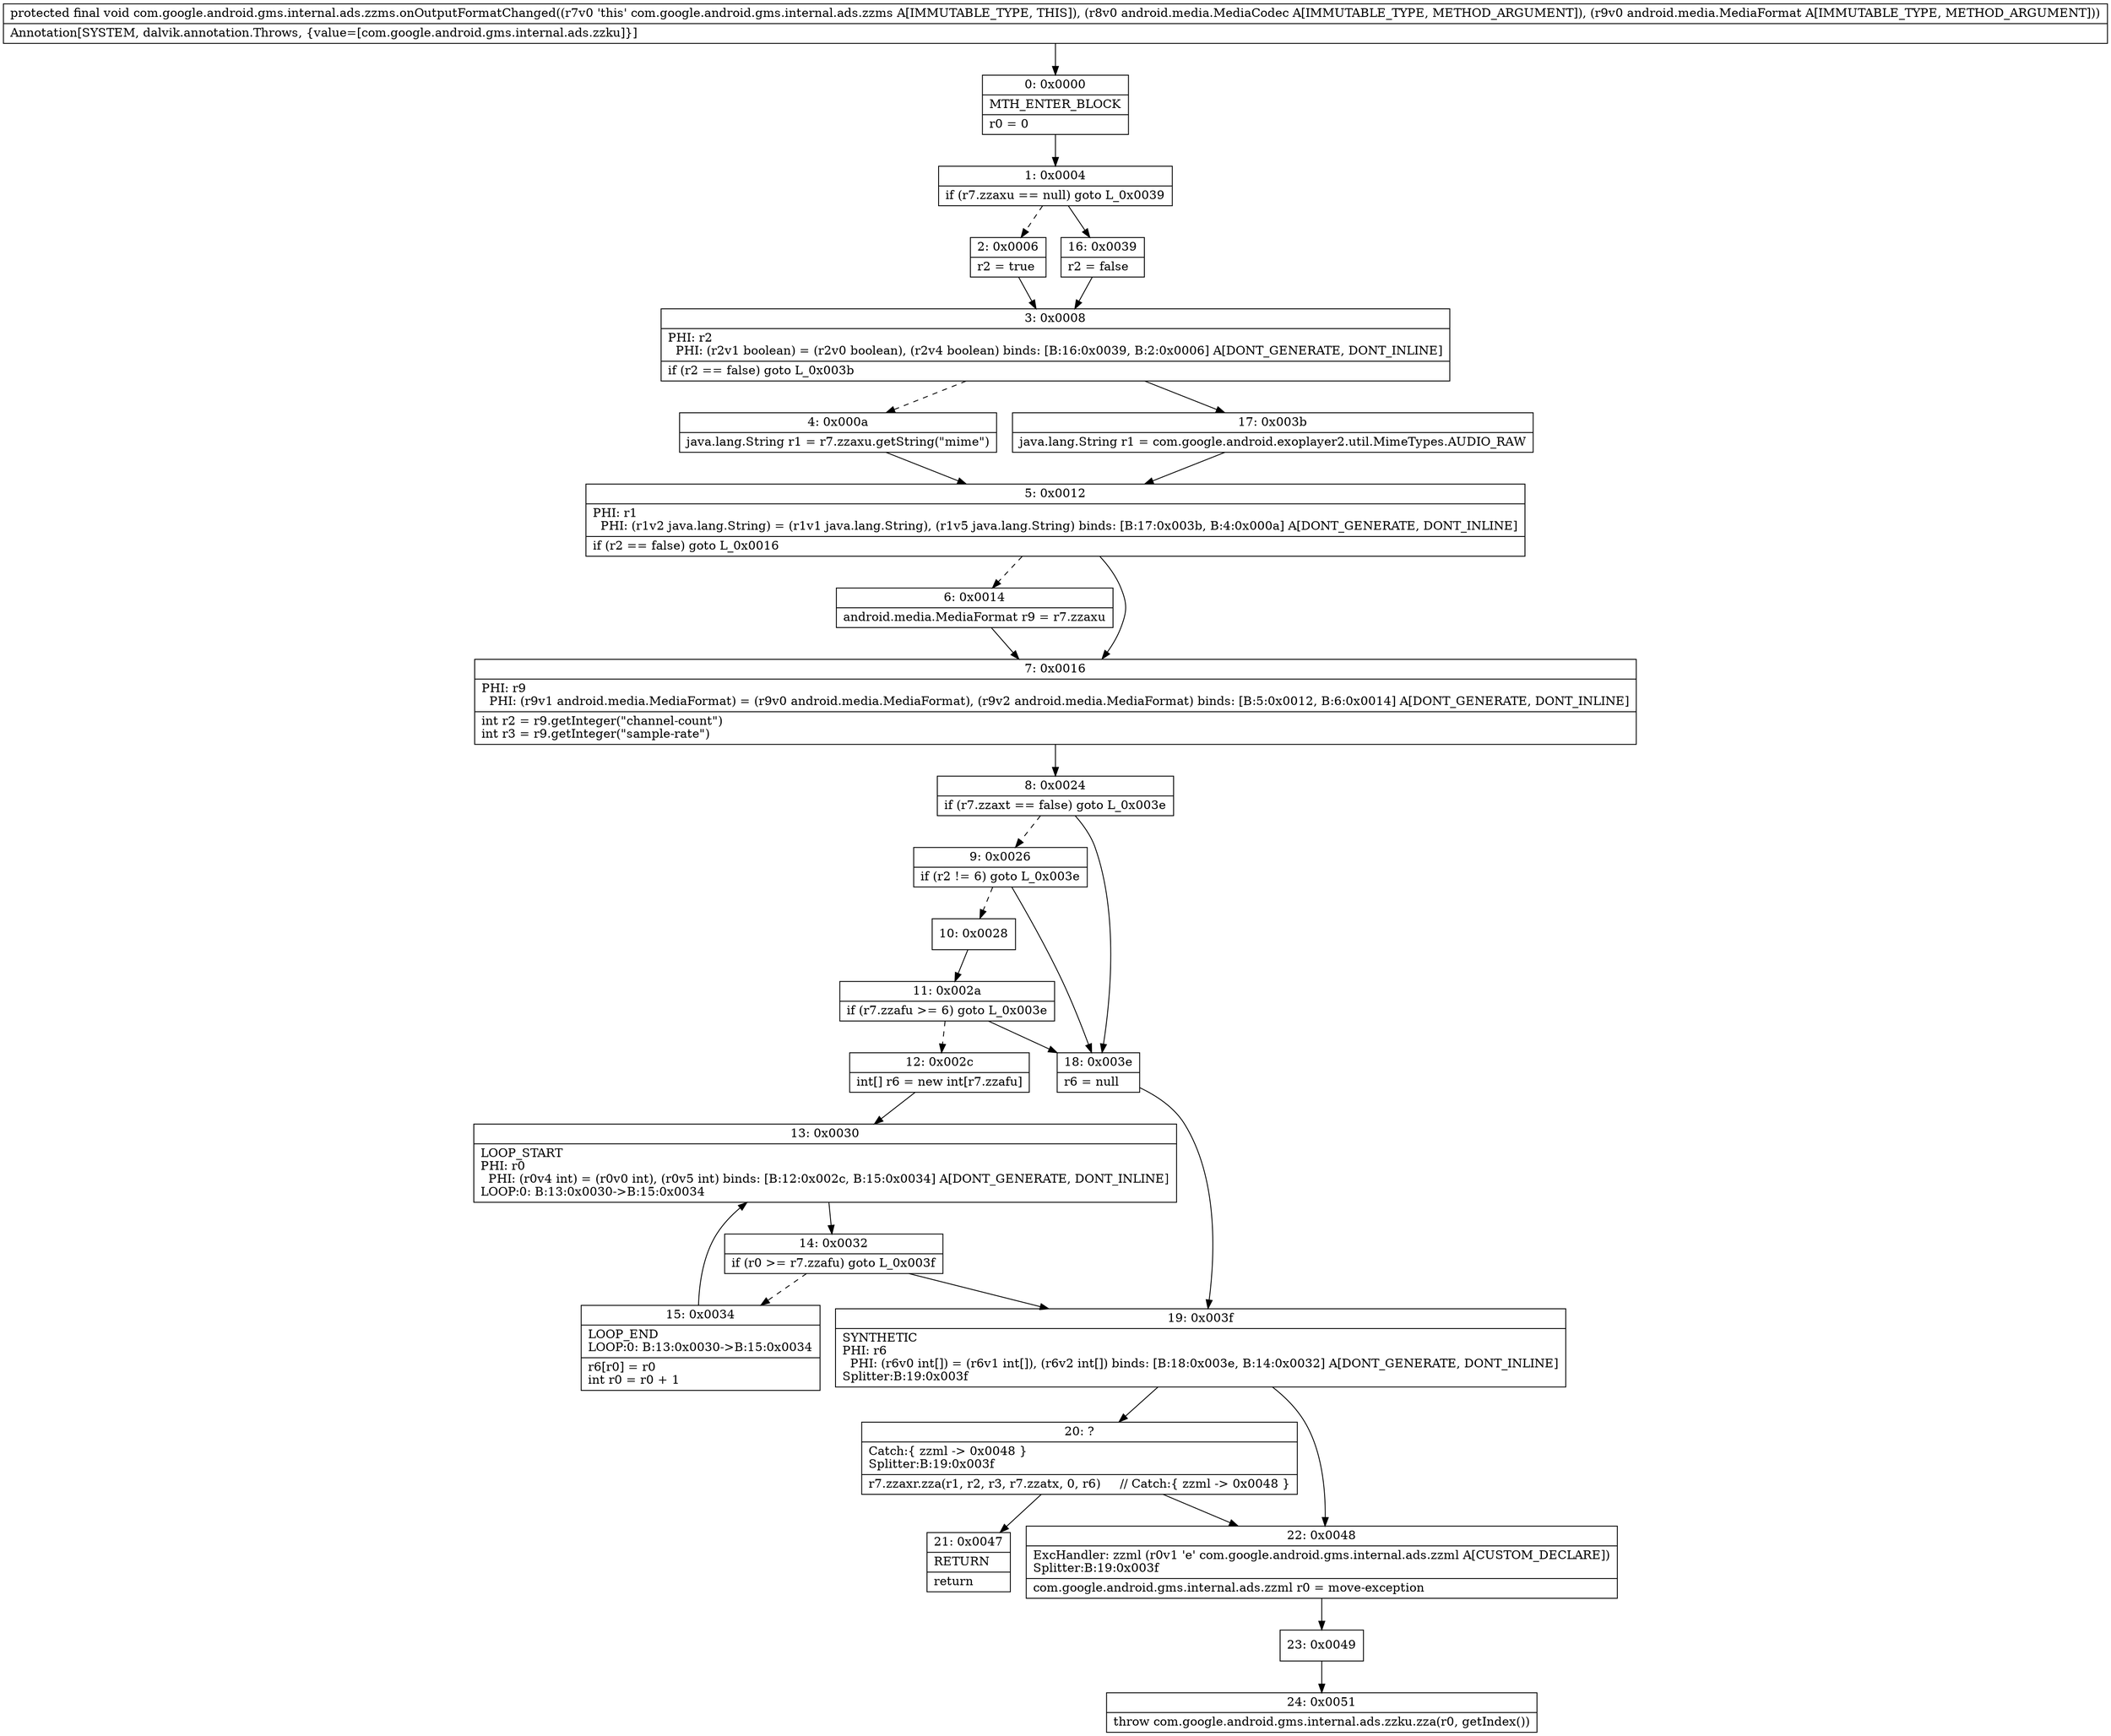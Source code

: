 digraph "CFG forcom.google.android.gms.internal.ads.zzms.onOutputFormatChanged(Landroid\/media\/MediaCodec;Landroid\/media\/MediaFormat;)V" {
Node_0 [shape=record,label="{0\:\ 0x0000|MTH_ENTER_BLOCK\l|r0 = 0\l}"];
Node_1 [shape=record,label="{1\:\ 0x0004|if (r7.zzaxu == null) goto L_0x0039\l}"];
Node_2 [shape=record,label="{2\:\ 0x0006|r2 = true\l}"];
Node_3 [shape=record,label="{3\:\ 0x0008|PHI: r2 \l  PHI: (r2v1 boolean) = (r2v0 boolean), (r2v4 boolean) binds: [B:16:0x0039, B:2:0x0006] A[DONT_GENERATE, DONT_INLINE]\l|if (r2 == false) goto L_0x003b\l}"];
Node_4 [shape=record,label="{4\:\ 0x000a|java.lang.String r1 = r7.zzaxu.getString(\"mime\")\l}"];
Node_5 [shape=record,label="{5\:\ 0x0012|PHI: r1 \l  PHI: (r1v2 java.lang.String) = (r1v1 java.lang.String), (r1v5 java.lang.String) binds: [B:17:0x003b, B:4:0x000a] A[DONT_GENERATE, DONT_INLINE]\l|if (r2 == false) goto L_0x0016\l}"];
Node_6 [shape=record,label="{6\:\ 0x0014|android.media.MediaFormat r9 = r7.zzaxu\l}"];
Node_7 [shape=record,label="{7\:\ 0x0016|PHI: r9 \l  PHI: (r9v1 android.media.MediaFormat) = (r9v0 android.media.MediaFormat), (r9v2 android.media.MediaFormat) binds: [B:5:0x0012, B:6:0x0014] A[DONT_GENERATE, DONT_INLINE]\l|int r2 = r9.getInteger(\"channel\-count\")\lint r3 = r9.getInteger(\"sample\-rate\")\l}"];
Node_8 [shape=record,label="{8\:\ 0x0024|if (r7.zzaxt == false) goto L_0x003e\l}"];
Node_9 [shape=record,label="{9\:\ 0x0026|if (r2 != 6) goto L_0x003e\l}"];
Node_10 [shape=record,label="{10\:\ 0x0028}"];
Node_11 [shape=record,label="{11\:\ 0x002a|if (r7.zzafu \>= 6) goto L_0x003e\l}"];
Node_12 [shape=record,label="{12\:\ 0x002c|int[] r6 = new int[r7.zzafu]\l}"];
Node_13 [shape=record,label="{13\:\ 0x0030|LOOP_START\lPHI: r0 \l  PHI: (r0v4 int) = (r0v0 int), (r0v5 int) binds: [B:12:0x002c, B:15:0x0034] A[DONT_GENERATE, DONT_INLINE]\lLOOP:0: B:13:0x0030\-\>B:15:0x0034\l}"];
Node_14 [shape=record,label="{14\:\ 0x0032|if (r0 \>= r7.zzafu) goto L_0x003f\l}"];
Node_15 [shape=record,label="{15\:\ 0x0034|LOOP_END\lLOOP:0: B:13:0x0030\-\>B:15:0x0034\l|r6[r0] = r0\lint r0 = r0 + 1\l}"];
Node_16 [shape=record,label="{16\:\ 0x0039|r2 = false\l}"];
Node_17 [shape=record,label="{17\:\ 0x003b|java.lang.String r1 = com.google.android.exoplayer2.util.MimeTypes.AUDIO_RAW\l}"];
Node_18 [shape=record,label="{18\:\ 0x003e|r6 = null\l}"];
Node_19 [shape=record,label="{19\:\ 0x003f|SYNTHETIC\lPHI: r6 \l  PHI: (r6v0 int[]) = (r6v1 int[]), (r6v2 int[]) binds: [B:18:0x003e, B:14:0x0032] A[DONT_GENERATE, DONT_INLINE]\lSplitter:B:19:0x003f\l}"];
Node_20 [shape=record,label="{20\:\ ?|Catch:\{ zzml \-\> 0x0048 \}\lSplitter:B:19:0x003f\l|r7.zzaxr.zza(r1, r2, r3, r7.zzatx, 0, r6)     \/\/ Catch:\{ zzml \-\> 0x0048 \}\l}"];
Node_21 [shape=record,label="{21\:\ 0x0047|RETURN\l|return\l}"];
Node_22 [shape=record,label="{22\:\ 0x0048|ExcHandler: zzml (r0v1 'e' com.google.android.gms.internal.ads.zzml A[CUSTOM_DECLARE])\lSplitter:B:19:0x003f\l|com.google.android.gms.internal.ads.zzml r0 = move\-exception\l}"];
Node_23 [shape=record,label="{23\:\ 0x0049}"];
Node_24 [shape=record,label="{24\:\ 0x0051|throw com.google.android.gms.internal.ads.zzku.zza(r0, getIndex())\l}"];
MethodNode[shape=record,label="{protected final void com.google.android.gms.internal.ads.zzms.onOutputFormatChanged((r7v0 'this' com.google.android.gms.internal.ads.zzms A[IMMUTABLE_TYPE, THIS]), (r8v0 android.media.MediaCodec A[IMMUTABLE_TYPE, METHOD_ARGUMENT]), (r9v0 android.media.MediaFormat A[IMMUTABLE_TYPE, METHOD_ARGUMENT]))  | Annotation[SYSTEM, dalvik.annotation.Throws, \{value=[com.google.android.gms.internal.ads.zzku]\}]\l}"];
MethodNode -> Node_0;
Node_0 -> Node_1;
Node_1 -> Node_2[style=dashed];
Node_1 -> Node_16;
Node_2 -> Node_3;
Node_3 -> Node_4[style=dashed];
Node_3 -> Node_17;
Node_4 -> Node_5;
Node_5 -> Node_6[style=dashed];
Node_5 -> Node_7;
Node_6 -> Node_7;
Node_7 -> Node_8;
Node_8 -> Node_9[style=dashed];
Node_8 -> Node_18;
Node_9 -> Node_10[style=dashed];
Node_9 -> Node_18;
Node_10 -> Node_11;
Node_11 -> Node_12[style=dashed];
Node_11 -> Node_18;
Node_12 -> Node_13;
Node_13 -> Node_14;
Node_14 -> Node_15[style=dashed];
Node_14 -> Node_19;
Node_15 -> Node_13;
Node_16 -> Node_3;
Node_17 -> Node_5;
Node_18 -> Node_19;
Node_19 -> Node_20;
Node_19 -> Node_22;
Node_20 -> Node_21;
Node_20 -> Node_22;
Node_22 -> Node_23;
Node_23 -> Node_24;
}

